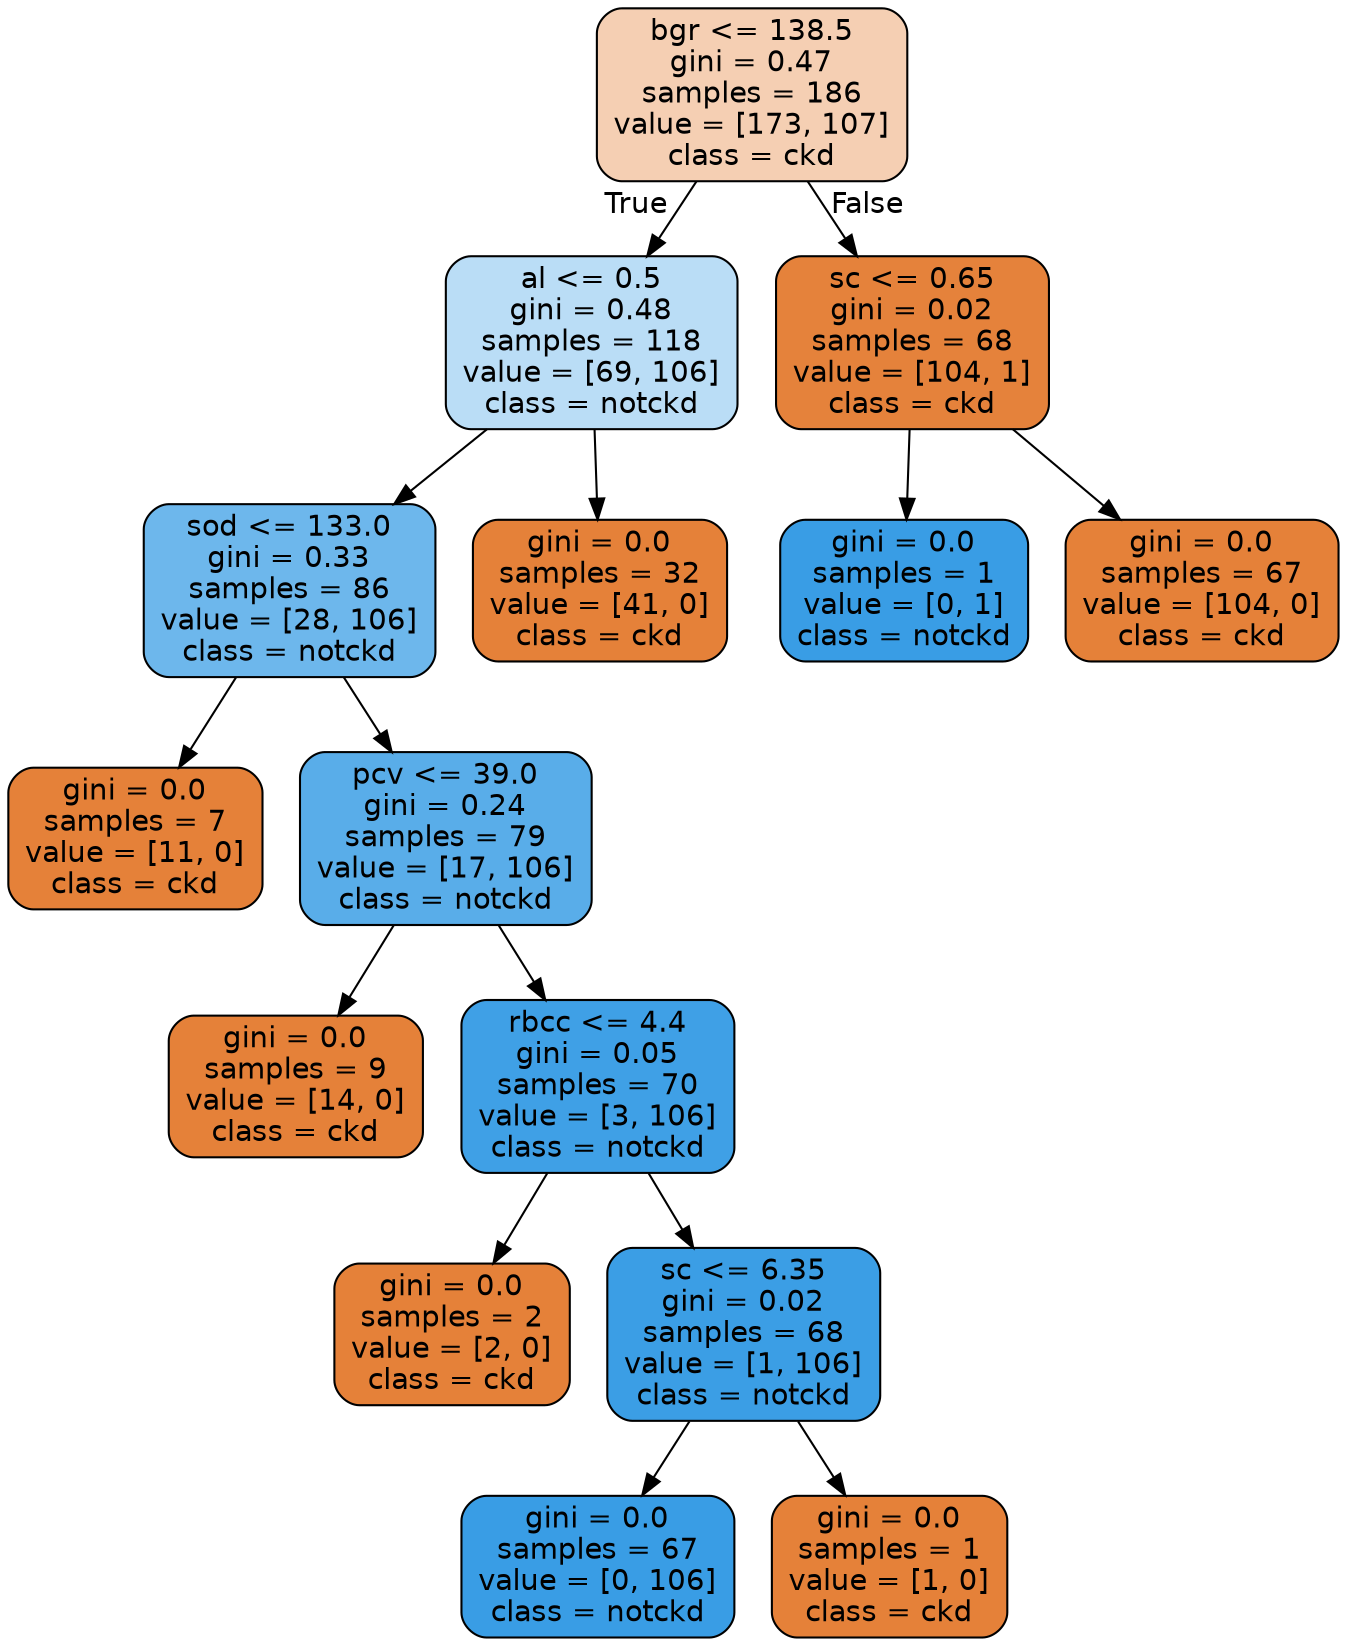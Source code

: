 digraph Tree {
node [shape=box, style="filled, rounded", color="black", fontname=helvetica] ;
edge [fontname=helvetica] ;
0 [label="bgr <= 138.5\ngini = 0.47\nsamples = 186\nvalue = [173, 107]\nclass = ckd", fillcolor="#f5cfb3"] ;
1 [label="al <= 0.5\ngini = 0.48\nsamples = 118\nvalue = [69, 106]\nclass = notckd", fillcolor="#baddf6"] ;
0 -> 1 [labeldistance=2.5, labelangle=45, headlabel="True"] ;
2 [label="sod <= 133.0\ngini = 0.33\nsamples = 86\nvalue = [28, 106]\nclass = notckd", fillcolor="#6db7ec"] ;
1 -> 2 ;
3 [label="gini = 0.0\nsamples = 7\nvalue = [11, 0]\nclass = ckd", fillcolor="#e58139"] ;
2 -> 3 ;
4 [label="pcv <= 39.0\ngini = 0.24\nsamples = 79\nvalue = [17, 106]\nclass = notckd", fillcolor="#59ade9"] ;
2 -> 4 ;
5 [label="gini = 0.0\nsamples = 9\nvalue = [14, 0]\nclass = ckd", fillcolor="#e58139"] ;
4 -> 5 ;
6 [label="rbcc <= 4.4\ngini = 0.05\nsamples = 70\nvalue = [3, 106]\nclass = notckd", fillcolor="#3fa0e6"] ;
4 -> 6 ;
7 [label="gini = 0.0\nsamples = 2\nvalue = [2, 0]\nclass = ckd", fillcolor="#e58139"] ;
6 -> 7 ;
8 [label="sc <= 6.35\ngini = 0.02\nsamples = 68\nvalue = [1, 106]\nclass = notckd", fillcolor="#3b9ee5"] ;
6 -> 8 ;
9 [label="gini = 0.0\nsamples = 67\nvalue = [0, 106]\nclass = notckd", fillcolor="#399de5"] ;
8 -> 9 ;
10 [label="gini = 0.0\nsamples = 1\nvalue = [1, 0]\nclass = ckd", fillcolor="#e58139"] ;
8 -> 10 ;
11 [label="gini = 0.0\nsamples = 32\nvalue = [41, 0]\nclass = ckd", fillcolor="#e58139"] ;
1 -> 11 ;
12 [label="sc <= 0.65\ngini = 0.02\nsamples = 68\nvalue = [104, 1]\nclass = ckd", fillcolor="#e5823b"] ;
0 -> 12 [labeldistance=2.5, labelangle=-45, headlabel="False"] ;
13 [label="gini = 0.0\nsamples = 1\nvalue = [0, 1]\nclass = notckd", fillcolor="#399de5"] ;
12 -> 13 ;
14 [label="gini = 0.0\nsamples = 67\nvalue = [104, 0]\nclass = ckd", fillcolor="#e58139"] ;
12 -> 14 ;
}